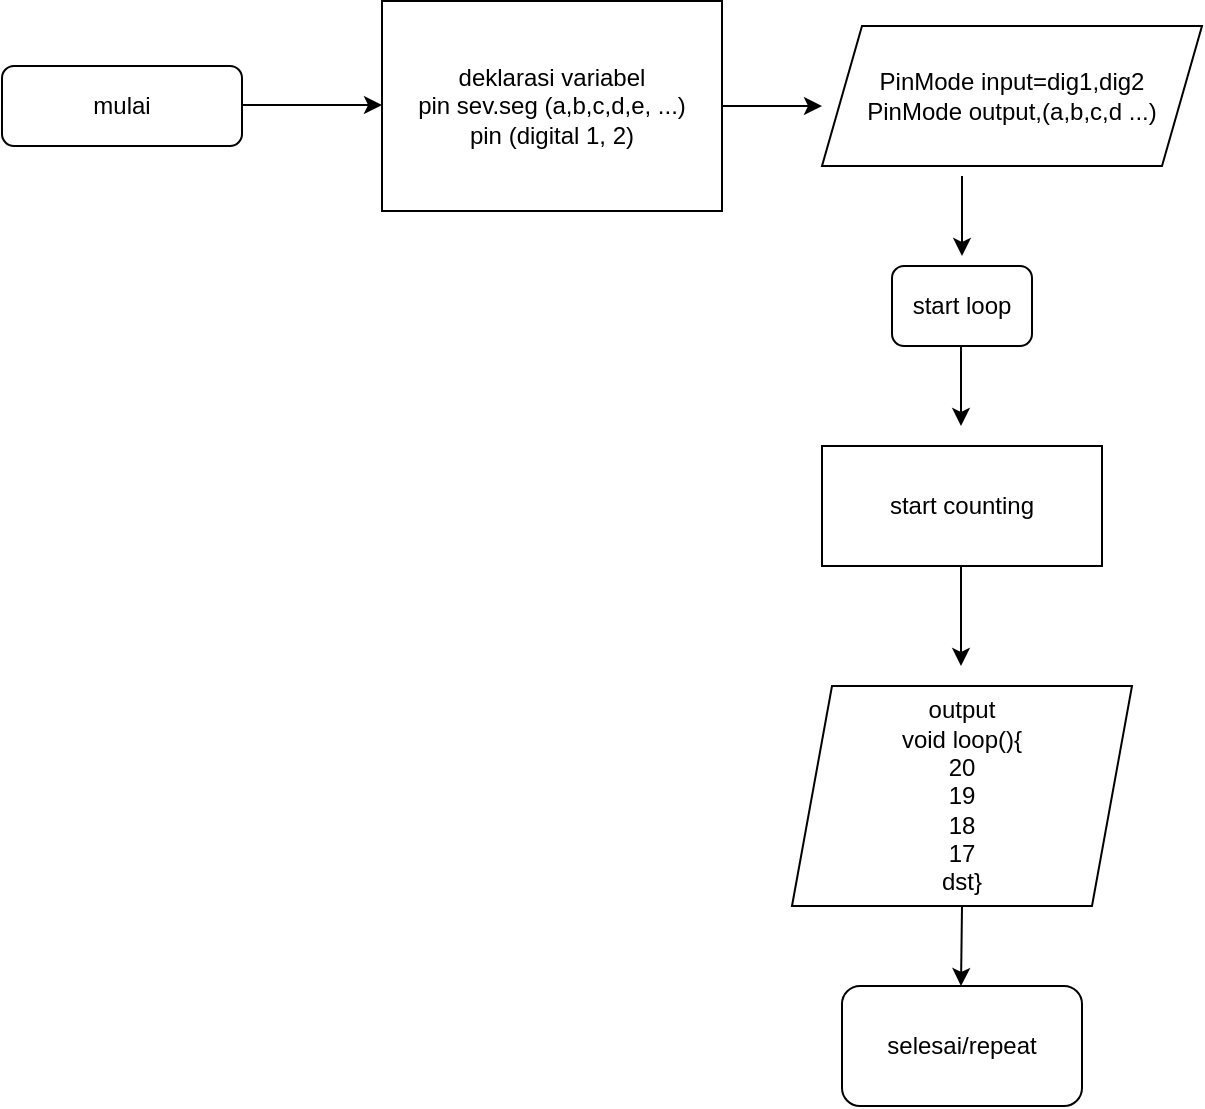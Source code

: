 <mxfile version="24.7.17">
  <diagram id="C5RBs43oDa-KdzZeNtuy" name="Page-1">
    <mxGraphModel dx="1050" dy="557" grid="1" gridSize="10" guides="1" tooltips="1" connect="1" arrows="1" fold="1" page="1" pageScale="1" pageWidth="827" pageHeight="1169" math="0" shadow="0">
      <root>
        <mxCell id="WIyWlLk6GJQsqaUBKTNV-0" />
        <mxCell id="WIyWlLk6GJQsqaUBKTNV-1" parent="WIyWlLk6GJQsqaUBKTNV-0" />
        <mxCell id="WIyWlLk6GJQsqaUBKTNV-3" value="mulai" style="rounded=1;whiteSpace=wrap;html=1;fontSize=12;glass=0;strokeWidth=1;shadow=0;" parent="WIyWlLk6GJQsqaUBKTNV-1" vertex="1">
          <mxGeometry x="30" y="40" width="120" height="40" as="geometry" />
        </mxCell>
        <mxCell id="pJdw8WRcIaDxckqF8YET-0" value="" style="endArrow=classic;html=1;rounded=0;" edge="1" parent="WIyWlLk6GJQsqaUBKTNV-1">
          <mxGeometry width="50" height="50" relative="1" as="geometry">
            <mxPoint x="150" y="59.5" as="sourcePoint" />
            <mxPoint x="220" y="59.5" as="targetPoint" />
          </mxGeometry>
        </mxCell>
        <mxCell id="pJdw8WRcIaDxckqF8YET-1" value="deklarasi variabel&lt;div&gt;pin sev.seg (a,b,c,d,e, ...)&lt;/div&gt;&lt;div&gt;pin (digital 1, 2)&lt;/div&gt;" style="rounded=0;whiteSpace=wrap;html=1;" vertex="1" parent="WIyWlLk6GJQsqaUBKTNV-1">
          <mxGeometry x="220" y="7.5" width="170" height="105" as="geometry" />
        </mxCell>
        <mxCell id="pJdw8WRcIaDxckqF8YET-2" value="" style="endArrow=classic;html=1;rounded=0;" edge="1" parent="WIyWlLk6GJQsqaUBKTNV-1">
          <mxGeometry width="50" height="50" relative="1" as="geometry">
            <mxPoint x="390" y="60" as="sourcePoint" />
            <mxPoint x="440" y="60" as="targetPoint" />
          </mxGeometry>
        </mxCell>
        <mxCell id="pJdw8WRcIaDxckqF8YET-4" value="start loop" style="rounded=1;whiteSpace=wrap;html=1;" vertex="1" parent="WIyWlLk6GJQsqaUBKTNV-1">
          <mxGeometry x="475" y="140" width="70" height="40" as="geometry" />
        </mxCell>
        <mxCell id="pJdw8WRcIaDxckqF8YET-5" value="" style="endArrow=classic;html=1;rounded=0;" edge="1" parent="WIyWlLk6GJQsqaUBKTNV-1">
          <mxGeometry width="50" height="50" relative="1" as="geometry">
            <mxPoint x="510" y="95" as="sourcePoint" />
            <mxPoint x="510" y="135" as="targetPoint" />
          </mxGeometry>
        </mxCell>
        <mxCell id="pJdw8WRcIaDxckqF8YET-8" value="PinMode input=dig1,dig2&lt;div&gt;PinMode output,(a,b,c,d ...)&lt;/div&gt;" style="shape=parallelogram;perimeter=parallelogramPerimeter;whiteSpace=wrap;html=1;fixedSize=1;" vertex="1" parent="WIyWlLk6GJQsqaUBKTNV-1">
          <mxGeometry x="440" y="20" width="190" height="70" as="geometry" />
        </mxCell>
        <mxCell id="pJdw8WRcIaDxckqF8YET-9" value="" style="endArrow=classic;html=1;rounded=0;" edge="1" parent="WIyWlLk6GJQsqaUBKTNV-1">
          <mxGeometry width="50" height="50" relative="1" as="geometry">
            <mxPoint x="509.5" y="180" as="sourcePoint" />
            <mxPoint x="509.5" y="220" as="targetPoint" />
          </mxGeometry>
        </mxCell>
        <mxCell id="pJdw8WRcIaDxckqF8YET-10" value="start counting" style="rounded=0;whiteSpace=wrap;html=1;" vertex="1" parent="WIyWlLk6GJQsqaUBKTNV-1">
          <mxGeometry x="440" y="230" width="140" height="60" as="geometry" />
        </mxCell>
        <mxCell id="pJdw8WRcIaDxckqF8YET-11" value="" style="endArrow=classic;html=1;rounded=0;" edge="1" parent="WIyWlLk6GJQsqaUBKTNV-1">
          <mxGeometry width="50" height="50" relative="1" as="geometry">
            <mxPoint x="509.5" y="290" as="sourcePoint" />
            <mxPoint x="509.5" y="340" as="targetPoint" />
          </mxGeometry>
        </mxCell>
        <mxCell id="pJdw8WRcIaDxckqF8YET-12" value="&lt;div&gt;output&lt;/div&gt;&lt;div&gt;void loop(){&lt;/div&gt;&lt;div&gt;20&lt;/div&gt;&lt;div&gt;19&lt;/div&gt;&lt;div&gt;18&lt;/div&gt;&lt;div&gt;17&lt;/div&gt;&lt;div&gt;dst}&lt;/div&gt;" style="shape=parallelogram;perimeter=parallelogramPerimeter;whiteSpace=wrap;html=1;fixedSize=1;" vertex="1" parent="WIyWlLk6GJQsqaUBKTNV-1">
          <mxGeometry x="425" y="350" width="170" height="110" as="geometry" />
        </mxCell>
        <mxCell id="pJdw8WRcIaDxckqF8YET-13" value="selesai/repeat" style="rounded=1;whiteSpace=wrap;html=1;" vertex="1" parent="WIyWlLk6GJQsqaUBKTNV-1">
          <mxGeometry x="450" y="500" width="120" height="60" as="geometry" />
        </mxCell>
        <mxCell id="pJdw8WRcIaDxckqF8YET-14" value="" style="endArrow=classic;html=1;rounded=0;" edge="1" parent="WIyWlLk6GJQsqaUBKTNV-1">
          <mxGeometry width="50" height="50" relative="1" as="geometry">
            <mxPoint x="510" y="460" as="sourcePoint" />
            <mxPoint x="509.5" y="500" as="targetPoint" />
          </mxGeometry>
        </mxCell>
      </root>
    </mxGraphModel>
  </diagram>
</mxfile>
